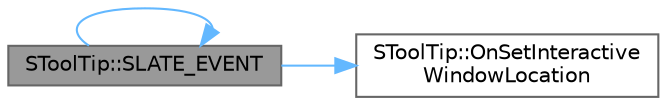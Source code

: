 digraph "SToolTip::SLATE_EVENT"
{
 // INTERACTIVE_SVG=YES
 // LATEX_PDF_SIZE
  bgcolor="transparent";
  edge [fontname=Helvetica,fontsize=10,labelfontname=Helvetica,labelfontsize=10];
  node [fontname=Helvetica,fontsize=10,shape=box,height=0.2,width=0.4];
  rankdir="LR";
  Node1 [id="Node000001",label="SToolTip::SLATE_EVENT",height=0.2,width=0.4,color="gray40", fillcolor="grey60", style="filled", fontcolor="black",tooltip="Hook to modify or override the desired location (in screen space) for interactive tooltip windows."];
  Node1 -> Node2 [id="edge1_Node000001_Node000002",color="steelblue1",style="solid",tooltip=" "];
  Node2 [id="Node000002",label="SToolTip::OnSetInteractive\lWindowLocation",height=0.2,width=0.4,color="grey40", fillcolor="white", style="filled",URL="$d6/dc5/classSToolTip.html#ab7919e54c2f5b311a1fb82f006261f18",tooltip="Allows an interactive tooltip to adjust and/or change its window location on open,..."];
  Node1 -> Node1 [id="edge2_Node000001_Node000001",color="steelblue1",style="solid",tooltip=" "];
}
